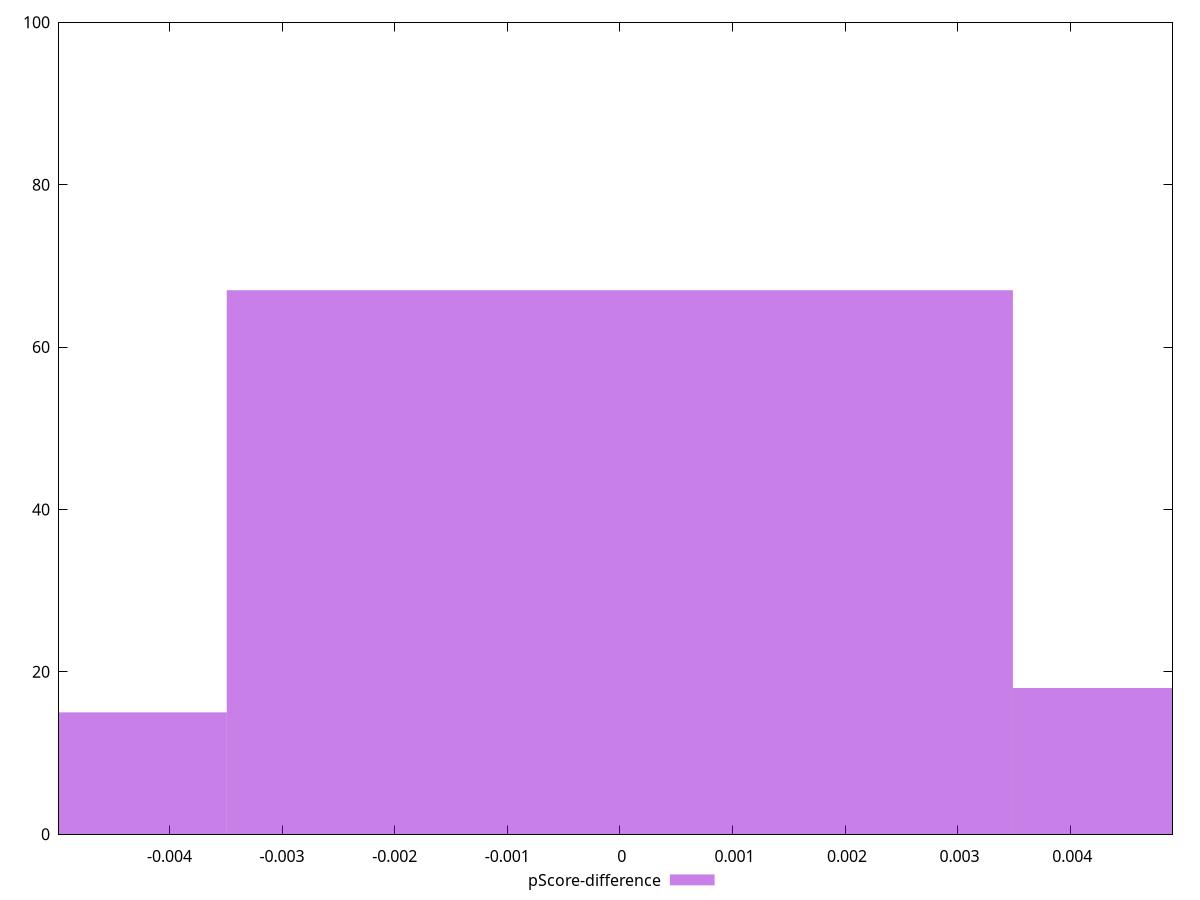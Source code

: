 reset

$pScoreDifference <<EOF
0 67
-0.006982849565624948 15
0.006982849565624948 18
EOF

set key outside below
set boxwidth 0.006982849565624948
set xrange [-0.0049811542233730854:0.004908736313984141]
set yrange [0:100]
set trange [0:100]
set style fill transparent solid 0.5 noborder
set terminal svg size 640, 490 enhanced background rgb 'white'
set output "report_00013_2021-02-09T12-04-24.940Z/mainthread-work-breakdown/samples/pages+cached+noadtech/pScore-difference/histogram.svg"

plot $pScoreDifference title "pScore-difference" with boxes

reset
